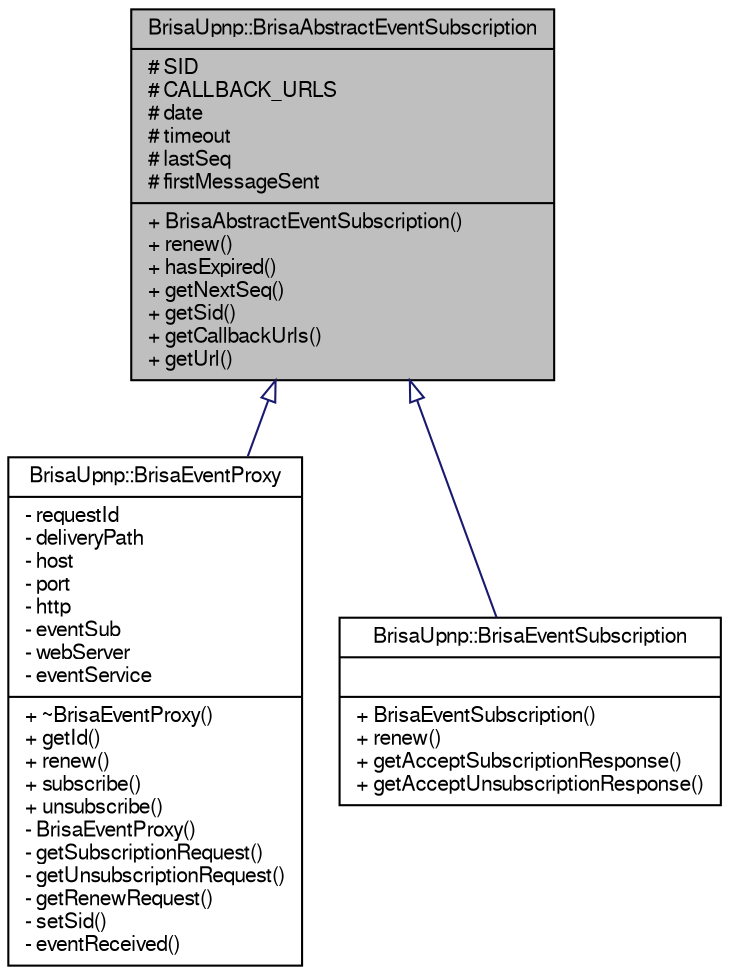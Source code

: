 digraph G
{
  bgcolor="transparent";
  edge [fontname="FreeSans",fontsize="10",labelfontname="FreeSans",labelfontsize="10"];
  node [fontname="FreeSans",fontsize="10",shape=record];
  Node1 [label="{BrisaUpnp::BrisaAbstractEventSubscription\n|# SID\l# CALLBACK_URLS\l# date\l# timeout\l# lastSeq\l# firstMessageSent\l|+ BrisaAbstractEventSubscription()\l+ renew()\l+ hasExpired()\l+ getNextSeq()\l+ getSid()\l+ getCallbackUrls()\l+ getUrl()\l}",height=0.2,width=0.4,color="black", fillcolor="grey75", style="filled" fontcolor="black"];
  Node1 -> Node2 [dir=back,color="midnightblue",fontsize="10",style="solid",arrowtail="empty"];
  Node2 [label="{BrisaUpnp::BrisaEventProxy\n|- requestId\l- deliveryPath\l- host\l- port\l- http\l- eventSub\l- webServer\l- eventService\l|+ ~BrisaEventProxy()\l+ getId()\l+ renew()\l+ subscribe()\l+ unsubscribe()\l- BrisaEventProxy()\l- getSubscriptionRequest()\l- getUnsubscriptionRequest()\l- getRenewRequest()\l- setSid()\l- eventReceived()\l}",height=0.2,width=0.4,color="black",URL="$classBrisaUpnp_1_1BrisaEventProxy.html",tooltip="Class that implements the event part in control point side in Brisa Qt, this class..."];
  Node1 -> Node3 [dir=back,color="midnightblue",fontsize="10",style="solid",arrowtail="empty"];
  Node3 [label="{BrisaUpnp::BrisaEventSubscription\n||+ BrisaEventSubscription()\l+ renew()\l+ getAcceptSubscriptionResponse()\l+ getAcceptUnsubscriptionResponse()\l}",height=0.2,width=0.4,color="black",URL="$classBrisaUpnp_1_1BrisaEventSubscription.html"];
}
